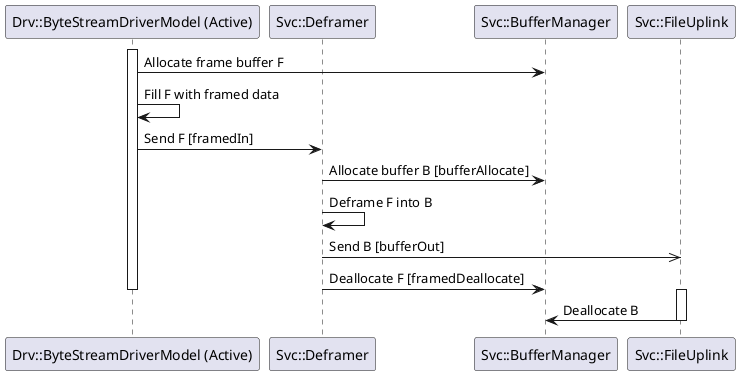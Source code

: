 @startuml

participant "Drv::ByteStreamDriverModel (Active)" order 1
participant "Svc::Deframer" order 2
participant "Svc::BufferManager" order 3
participant "Svc::FileUplink" order 4

activate "Drv::ByteStreamDriverModel (Active)"

"Drv::ByteStreamDriverModel (Active)" -> "Svc::BufferManager": Allocate frame buffer F
"Drv::ByteStreamDriverModel (Active)" -> "Drv::ByteStreamDriverModel (Active)": Fill F with framed data
"Drv::ByteStreamDriverModel (Active)" -> "Svc::Deframer": Send F [framedIn]

"Svc::Deframer" -> "Svc::BufferManager": Allocate buffer B [bufferAllocate]
"Svc::Deframer" -> "Svc::Deframer": Deframe F into B
"Svc::Deframer" ->> "Svc::FileUplink": Send B [bufferOut]
"Svc::Deframer" -> "Svc::BufferManager": Deallocate F [framedDeallocate]

deactivate "Drv::ByteStreamDriverModel (Active)"

activate "Svc::FileUplink"
"Svc::FileUplink" -> "Svc::BufferManager": Deallocate B
deactivate "Svc::FileUplink"

@enduml
